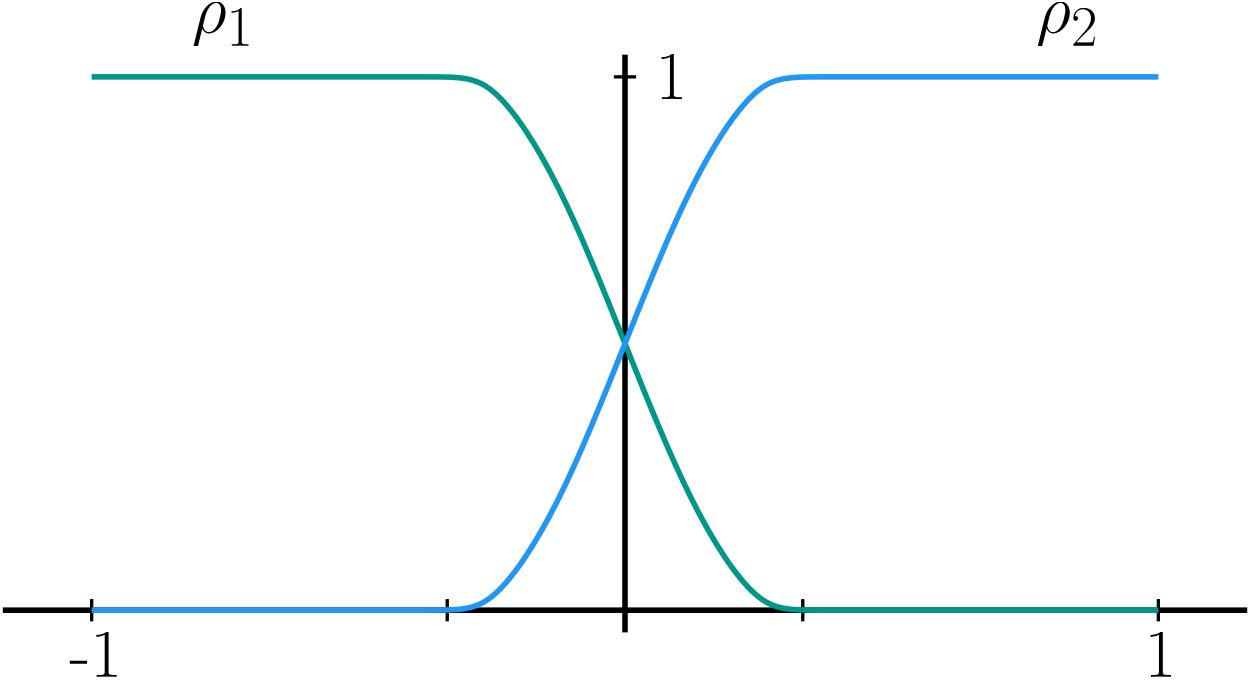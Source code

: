 <?xml version="1.0"?>
<!DOCTYPE ipe SYSTEM "ipe.dtd">
<ipe version="70218" creator="Ipe 7.2.28">
<info created="D:20130404113756" modified="D:20240131175547"/>
<ipestyle name="tungsteno">
<symbol name="arrow/arc(spx)">
<path stroke="sym-stroke" fill="sym-stroke" pen="sym-pen">
0 0 m
-1 0.333 l
-1 -0.333 l
h
</path>
</symbol>
<symbol name="arrow/farc(spx)">
<path stroke="sym-stroke" fill="white" pen="sym-pen">
0 0 m
-1 0.333 l
-1 -0.333 l
h
</path>
</symbol>
<symbol name="arrow/ptarc(spx)">
<path stroke="sym-stroke" fill="sym-stroke" pen="sym-pen">
0 0 m
-1 0.333 l
-0.8 0 l
-1 -0.333 l
h
</path>
</symbol>
<symbol name="arrow/fptarc(spx)">
<path stroke="sym-stroke" fill="white" pen="sym-pen">
0 0 m
-1 0.333 l
-0.8 0 l
-1 -0.333 l
h
</path>
</symbol>
<symbol name="mark/circle(sx)" transformations="translations">
<path fill="sym-stroke">
0.6 0 0 0.6 0 0 e
0.4 0 0 0.4 0 0 e
</path>
</symbol>
<symbol name="mark/disk(sx)" transformations="translations">
<path fill="sym-stroke">
0.6 0 0 0.6 0 0 e
</path>
</symbol>
<symbol name="mark/fdisk(sfx)" transformations="translations">
<group>
<path fill="sym-fill">
0.5 0 0 0.5 0 0 e
</path>
<path fill="sym-stroke" fillrule="eofill">
0.6 0 0 0.6 0 0 e
0.4 0 0 0.4 0 0 e
</path>
</group>
</symbol>
<symbol name="mark/box(sx)" transformations="translations">
<path fill="sym-stroke" fillrule="eofill">
-0.6 -0.6 m
0.6 -0.6 l
0.6 0.6 l
-0.6 0.6 l
h
-0.4 -0.4 m
0.4 -0.4 l
0.4 0.4 l
-0.4 0.4 l
h
</path>
</symbol>
<symbol name="mark/square(sx)" transformations="translations">
<path fill="sym-stroke">
-0.6 -0.6 m
0.6 -0.6 l
0.6 0.6 l
-0.6 0.6 l
h
</path>
</symbol>
<symbol name="mark/fsquare(sfx)" transformations="translations">
<group>
<path fill="sym-fill">
-0.5 -0.5 m
0.5 -0.5 l
0.5 0.5 l
-0.5 0.5 l
h
</path>
<path fill="sym-stroke" fillrule="eofill">
-0.6 -0.6 m
0.6 -0.6 l
0.6 0.6 l
-0.6 0.6 l
h
-0.4 -0.4 m
0.4 -0.4 l
0.4 0.4 l
-0.4 0.4 l
h
</path>
</group>
</symbol>
<symbol name="mark/cross(sx)" transformations="translations">
<group>
<path fill="sym-stroke">
-0.43 -0.57 m
0.57 0.43 l
0.43 0.57 l
-0.57 -0.43 l
h
</path>
<path fill="sym-stroke">
-0.43 0.57 m
0.57 -0.43 l
0.43 -0.57 l
-0.57 0.43 l
h
</path>
</group>
</symbol>
<symbol name="arrow/fnormal(spx)">
<path stroke="sym-stroke" fill="white" pen="sym-pen">
0 0 m
-1 0.333 l
-1 -0.333 l
h
</path>
</symbol>
<symbol name="arrow/pointed(spx)">
<path stroke="sym-stroke" fill="sym-stroke" pen="sym-pen">
0 0 m
-1 0.333 l
-0.8 0 l
-1 -0.333 l
h
</path>
</symbol>
<symbol name="arrow/fpointed(spx)">
<path stroke="sym-stroke" fill="white" pen="sym-pen">
0 0 m
-1 0.333 l
-0.8 0 l
-1 -0.333 l
h
</path>
</symbol>
<symbol name="arrow/linear(spx)">
<path stroke="sym-stroke" pen="sym-pen">
-1 0.333 m
0 0 l
-1 -0.333 l
</path>
</symbol>
<symbol name="arrow/fdouble(spx)">
<path stroke="sym-stroke" fill="white" pen="sym-pen">
0 0 m
-1 0.333 l
-1 -0.333 l
h
-1 0 m
-2 0.333 l
-2 -0.333 l
h
</path>
</symbol>
<symbol name="arrow/double(spx)">
<path stroke="sym-stroke" fill="sym-stroke" pen="sym-pen">
0 0 m
-1 0.333 l
-1 -0.333 l
h
-1 0 m
-2 0.333 l
-2 -0.333 l
h
</path>
</symbol>
<symbol name="arrow/mid-normal(spx)">
<path stroke="sym-stroke" fill="sym-stroke" pen="sym-pen">
0.5 0 m
-0.5 0.333 l
-0.5 -0.333 l
h
</path>
</symbol>
<symbol name="arrow/mid-fnormal(spx)">
<path stroke="sym-stroke" fill="white" pen="sym-pen">
0.5 0 m
-0.5 0.333 l
-0.5 -0.333 l
h
</path>
</symbol>
<symbol name="arrow/mid-pointed(spx)">
<path stroke="sym-stroke" fill="sym-stroke" pen="sym-pen">
0.5 0 m
-0.5 0.333 l
-0.3 0 l
-0.5 -0.333 l
h
</path>
</symbol>
<symbol name="arrow/mid-fpointed(spx)">
<path stroke="sym-stroke" fill="white" pen="sym-pen">
0.5 0 m
-0.5 0.333 l
-0.3 0 l
-0.5 -0.333 l
h
</path>
</symbol>
<symbol name="arrow/mid-double(spx)">
<path stroke="sym-stroke" fill="sym-stroke" pen="sym-pen">
1 0 m
0 0.333 l
0 -0.333 l
h
0 0 m
-1 0.333 l
-1 -0.333 l
h
</path>
</symbol>
<symbol name="arrow/mid-fdouble(spx)">
<path stroke="sym-stroke" fill="white" pen="sym-pen">
1 0 m
0 0.333 l
0 -0.333 l
h
0 0 m
-1 0.333 l
-1 -0.333 l
h
</path>
</symbol>
<anglesize name="22.5 deg" value="22.5"/>
<anglesize name="30 deg" value="30"/>
<anglesize name="45 deg" value="45"/>
<anglesize name="60 deg" value="60"/>
<anglesize name="90 deg" value="90"/>
<arrowsize name="large" value="10"/>
<arrowsize name="small" value="5"/>
<arrowsize name="tiny" value="3"/>
<color name="amber100" value="1 0.925 0.702"/>
<color name="amber200" value="1 0.878 0.51"/>
<color name="amber300" value="1 0.835 0.31"/>
<color name="amber400" value="1 0.792 0.157"/>
<color name="amber500" value="1 0.757 0.027"/>
<color name="amber600" value="1 0.702 0"/>
<color name="amber700" value="1 0.627 0"/>
<color name="amber800" value="1 0.561 0"/>
<color name="amber900" value="1 0.435 0"/>
<color name="blue100" value="0.733 0.871 0.984"/>
<color name="blue200" value="0.565 0.792 0.976"/>
<color name="blue300" value="0.392 0.71 0.965"/>
<color name="blue400" value="0.259 0.647 0.961"/>
<color name="blue500" value="0.129 0.588 0.953"/>
<color name="blue600" value="0.118 0.533 0.898"/>
<color name="blue700" value="0.098 0.463 0.824"/>
<color name="blue800" value="0.082 0.396 0.753"/>
<color name="blue900" value="0.051 0.278 0.631"/>
<color name="bluegray100" value="0.812 0.847 0.863"/>
<color name="bluegray200" value="0.69 0.745 0.773"/>
<color name="bluegray300" value="0.565 0.643 0.682"/>
<color name="bluegray400" value="0.471 0.565 0.612"/>
<color name="bluegray500" value="0.376 0.49 0.545"/>
<color name="bluegray600" value="0.329 0.431 0.478"/>
<color name="bluegray700" value="0.271 0.353 0.392"/>
<color name="bluegray800" value="0.216 0.278 0.31"/>
<color name="bluegray900" value="0.149 0.196 0.22"/>
<color name="brown100" value="0.843 0.8 0.784"/>
<color name="brown200" value="0.737 0.667 0.643"/>
<color name="brown300" value="0.631 0.533 0.498"/>
<color name="brown400" value="0.553 0.431 0.388"/>
<color name="brown500" value="0.475 0.333 0.282"/>
<color name="brown600" value="0.427 0.298 0.255"/>
<color name="brown700" value="0.365 0.251 0.216"/>
<color name="brown800" value="0.306 0.204 0.18"/>
<color name="brown900" value="0.243 0.153 0.137"/>
<color name="cyan100" value="0.698 0.922 0.949"/>
<color name="cyan200" value="0.502 0.871 0.918"/>
<color name="cyan300" value="0.302 0.816 0.882"/>
<color name="cyan400" value="0.149 0.776 0.855"/>
<color name="cyan500" value="0 0.737 0.831"/>
<color name="cyan600" value="0 0.675 0.757"/>
<color name="cyan700" value="0 0.592 0.655"/>
<color name="cyan800" value="0 0.514 0.561"/>
<color name="cyan900" value="0 0.376 0.392"/>
<color name="deeporange100" value="1 0.8 0.737"/>
<color name="deeporange200" value="1 0.671 0.569"/>
<color name="deeporange300" value="1 0.541 0.396"/>
<color name="deeporange400" value="1 0.439 0.263"/>
<color name="deeporange500" value="1 0.341 0.133"/>
<color name="deeporange600" value="0.957 0.318 0.118"/>
<color name="deeporange700" value="0.902 0.29 0.098"/>
<color name="deeporange800" value="0.847 0.263 0.082"/>
<color name="deeporange900" value="0.749 0.212 0.047"/>
<color name="deeppurple100" value="0.82 0.769 0.914"/>
<color name="deeppurple200" value="0.702 0.616 0.859"/>
<color name="deeppurple300" value="0.584 0.459 0.804"/>
<color name="deeppurple400" value="0.494 0.341 0.761"/>
<color name="deeppurple500" value="0.404 0.227 0.718"/>
<color name="deeppurple600" value="0.369 0.208 0.694"/>
<color name="deeppurple700" value="0.318 0.176 0.659"/>
<color name="deeppurple800" value="0.271 0.153 0.627"/>
<color name="deeppurple900" value="0.192 0.106 0.573"/>
<color name="gray100" value="0.961"/>
<color name="gray200" value="0.933"/>
<color name="gray300" value="0.878"/>
<color name="gray400" value="0.741"/>
<color name="gray500" value="0.62"/>
<color name="gray600" value="0.459"/>
<color name="gray700" value="0.38"/>
<color name="gray800" value="0.259"/>
<color name="gray900" value="0.129"/>
<color name="green100" value="0.784 0.902 0.788"/>
<color name="green200" value="0.647 0.839 0.655"/>
<color name="green300" value="0.506 0.78 0.518"/>
<color name="green400" value="0.4 0.733 0.416"/>
<color name="green500" value="0.298 0.686 0.314"/>
<color name="green600" value="0.263 0.627 0.278"/>
<color name="green700" value="0.22 0.557 0.235"/>
<color name="green800" value="0.18 0.49 0.196"/>
<color name="green900" value="0.106 0.369 0.125"/>
<color name="indigo100" value="0.773 0.792 0.914"/>
<color name="indigo200" value="0.624 0.659 0.855"/>
<color name="indigo300" value="0.475 0.525 0.796"/>
<color name="indigo400" value="0.361 0.42 0.753"/>
<color name="indigo500" value="0.247 0.318 0.71"/>
<color name="indigo600" value="0.224 0.286 0.671"/>
<color name="indigo700" value="0.188 0.247 0.624"/>
<color name="indigo800" value="0.157 0.208 0.576"/>
<color name="indigo900" value="0.102 0.137 0.494"/>
<color name="lightblue100" value="0.702 0.898 0.988"/>
<color name="lightblue200" value="0.506 0.831 0.98"/>
<color name="lightblue300" value="0.31 0.765 0.969"/>
<color name="lightblue400" value="0.161 0.714 0.965"/>
<color name="lightblue500" value="0.012 0.663 0.957"/>
<color name="lightblue600" value="0.012 0.608 0.898"/>
<color name="lightblue700" value="0.008 0.533 0.82"/>
<color name="lightblue800" value="0.008 0.467 0.741"/>
<color name="lightblue900" value="0.004 0.341 0.608"/>
<color name="lightgreen100" value="0.863 0.929 0.784"/>
<color name="lightgreen200" value="0.773 0.882 0.647"/>
<color name="lightgreen300" value="0.682 0.835 0.506"/>
<color name="lightgreen400" value="0.612 0.8 0.396"/>
<color name="lightgreen500" value="0.545 0.765 0.29"/>
<color name="lightgreen600" value="0.486 0.702 0.259"/>
<color name="lightgreen700" value="0.408 0.624 0.22"/>
<color name="lightgreen800" value="0.333 0.545 0.184"/>
<color name="lightgreen900" value="0.2 0.412 0.118"/>
<color name="lime100" value="0.941 0.957 0.765"/>
<color name="lime200" value="0.902 0.933 0.612"/>
<color name="lime300" value="0.863 0.906 0.459"/>
<color name="lime400" value="0.831 0.882 0.341"/>
<color name="lime500" value="0.804 0.863 0.224"/>
<color name="lime600" value="0.753 0.792 0.2"/>
<color name="lime700" value="0.686 0.706 0.169"/>
<color name="lime800" value="0.62 0.616 0.141"/>
<color name="lime900" value="0.51 0.467 0.09"/>
<color name="orange100" value="1 0.878 0.698"/>
<color name="orange200" value="1 0.8 0.502"/>
<color name="orange300" value="1 0.718 0.302"/>
<color name="orange400" value="1 0.655 0.149"/>
<color name="orange500" value="1 0.596 0"/>
<color name="orange600" value="0.984 0.549 0"/>
<color name="orange700" value="0.961 0.486 0"/>
<color name="orange800" value="0.937 0.424 0"/>
<color name="orange900" value="0.902 0.318 0"/>
<color name="pink100" value="0.973 0.733 0.816"/>
<color name="pink200" value="0.957 0.561 0.694"/>
<color name="pink300" value="0.941 0.384 0.573"/>
<color name="pink400" value="0.925 0.251 0.478"/>
<color name="pink500" value="0.914 0.118 0.388"/>
<color name="pink600" value="0.847 0.106 0.376"/>
<color name="pink700" value="0.761 0.094 0.357"/>
<color name="pink800" value="0.678 0.078 0.341"/>
<color name="pink900" value="0.533 0.055 0.31"/>
<color name="purple100" value="0.882 0.745 0.906"/>
<color name="purple200" value="0.808 0.576 0.847"/>
<color name="purple300" value="0.729 0.408 0.784"/>
<color name="purple400" value="0.671 0.278 0.737"/>
<color name="purple500" value="0.612 0.153 0.69"/>
<color name="purple600" value="0.557 0.141 0.667"/>
<color name="purple700" value="0.482 0.122 0.635"/>
<color name="purple800" value="0.416 0.106 0.604"/>
<color name="purple900" value="0.29 0.078 0.549"/>
<color name="red100" value="1 0.804 0.824"/>
<color name="red200" value="0.937 0.604 0.604"/>
<color name="red300" value="0.898 0.451 0.451"/>
<color name="red400" value="0.937 0.325 0.314"/>
<color name="red500" value="0.957 0.263 0.212"/>
<color name="red600" value="0.898 0.224 0.208"/>
<color name="red700" value="0.827 0.184 0.184"/>
<color name="red800" value="0.776 0.157 0.157"/>
<color name="red900" value="0.718 0.11 0.11"/>
<color name="teal100" value="0.698 0.875 0.859"/>
<color name="teal200" value="0.502 0.796 0.769"/>
<color name="teal300" value="0.302 0.714 0.675"/>
<color name="teal400" value="0.149 0.651 0.604"/>
<color name="teal500" value="0 0.588 0.533"/>
<color name="teal600" value="0 0.537 0.482"/>
<color name="teal700" value="0 0.475 0.42"/>
<color name="teal800" value="0 0.412 0.361"/>
<color name="teal900" value="0 0.302 0.251"/>
<color name="yellow100" value="1 0.976 0.769"/>
<color name="yellow200" value="1 0.961 0.616"/>
<color name="yellow300" value="1 0.945 0.463"/>
<color name="yellow400" value="1 0.933 0.345"/>
<color name="yellow500" value="1 0.922 0.231"/>
<color name="yellow600" value="0.992 0.847 0.208"/>
<color name="yellow700" value="0.984 0.753 0.176"/>
<color name="yellow800" value="0.976 0.659 0.145"/>
<color name="yellow900" value="0.961 0.498 0.09"/>
<dashstyle name="dash dot dotted" value="[4 2 1 2 1 2] 0"/>
<dashstyle name="dash dotted" value="[4 2 1 2] 0"/>
<dashstyle name="dashed" value="[4] 0"/>
<dashstyle name="dotted" value="[1 3] 0"/>
<dashstyle name="large dashed" value="[12] 0"/>
<dashstyle name="large dotted" value="[2 4] 0"/>
<dashstyle name="medium dashed" value="[8] 0"/>
<gridsize name="10 pts (~3.5 mm)" value="10"/>
<gridsize name="14 pts (~5 mm)" value="14"/>
<gridsize name="16 pts (~6 mm)" value="16"/>
<gridsize name="20 pts (~7 mm)" value="20"/>
<gridsize name="28 pts (~10 mm)" value="28"/>
<gridsize name="32 pts (~12 mm)" value="32"/>
<gridsize name="4 pts" value="4"/>
<gridsize name="56 pts (~20 mm)" value="56"/>
<gridsize name="8 pts (~3 mm)" value="8"/>
<opacity name="10%" value="0.1"/>
<opacity name="20%" value="0.2"/>
<opacity name="30%" value="0.3"/>
<opacity name="40%" value="0.4"/>
<opacity name="50%" value="0.5"/>
<opacity name="60%" value="0.6"/>
<opacity name="70%" value="0.7"/>
<opacity name="80%" value="0.8"/>
<opacity name="90%" value="0.9"/>
<pen name="fat" value="1.2"/>
<pen name="heavier" value="0.8"/>
<pen name="ultrafat" value="2"/>
<symbolsize name="large" value="5"/>
<symbolsize name="small" value="2"/>
<symbolsize name="tiny" value="1.1"/>
<textsize name="Huge" value="\Huge"/>
<textsize name="LARGE" value="\LARGE"/>
<textsize name="Large" value="\Large"/>
<textsize name="footnote" value="\footnotesize"/>
<textsize name="huge" value="\huge"/>
<textsize name="large" value="\large"/>
<textsize name="script" value="\scriptsize"/>
<textsize name="small" value="\small"/>
<textsize name="tiny" value="\tiny"/>
<textstyle name="center" begin="\begin{center}" end="\end{center}"/>
<textstyle name="item" begin="\begin{itemize}\item{}" end="\end{itemize}"/>
<textstyle name="itemize" begin="\begin{itemize}" end="\end{itemize}"/>
<tiling name="falling" angle="-60" step="4" width="1"/>
<tiling name="rising" angle="30" step="4" width="1"/>
</ipestyle>
<page>
<layer name="alpha"/>
<view layers="alpha" active="alpha"/>
<path layer="alpha" matrix="1 0 0 1 32 128" stroke="black" pen="ultrafat">
32 32 m
480 32 l
</path>
<path matrix="1 0 0 1 32 128" stroke="black" pen="ultrafat">
256 24 m
256 232 l
</path>
<path matrix="1 0 0 1 32 128" stroke="black" pen="fat">
64 36 m
64 28 l
</path>
<path matrix="1 0 0 1 32 128" stroke="black" pen="fat">
192 36 m
192 28 l
</path>
<path matrix="1 0 0 1 32 128" stroke="black" pen="fat">
320 36 m
320 28 l
</path>
<path matrix="1 0 0 1 32 128" stroke="black" pen="fat">
448 36 m
448 28 l
</path>
<text matrix="1 0 0 1 -8 -8" pos="96 144" stroke="black" type="label" width="18.851" height="15.978" depth="0" valign="baseline" size="Huge">-1</text>
<text matrix="1 0 0 1 -5 -8" pos="480 144" stroke="black" type="label" width="11.368" height="15.978" depth="0" valign="baseline" size="Huge">1</text>
<text matrix="1 0 0 1 -181 200" pos="480 144" stroke="black" type="label" width="11.368" height="15.978" depth="0" valign="baseline" size="Huge">1</text>
<path stroke="black" pen="fat">
284 352 m
292 352 l
</path>
<path stroke="teal500" pen="ultrafat">
96 352 m
160 352
224 352
240 352
264 316
288 256
312 196
336 160
352 160
416 160
480 160 s
</path>
<path stroke="blue500" pen="ultrafat">
96 160 m
160 160
224 160
240 160
264 196
288 256
312 316
336 352
352 352
416 352
480 352 s
</path>
<text matrix="1 0 0 1 4 0" pos="128 368" stroke="black" type="label" width="22.493" height="10.672" depth="4.82" valign="baseline" size="Huge" style="math">\rho_1</text>
<text pos="436 368" stroke="black" type="label" width="22.493" height="10.672" depth="4.82" valign="baseline" size="Huge" style="math">\rho_2</text>
</page>
</ipe>
